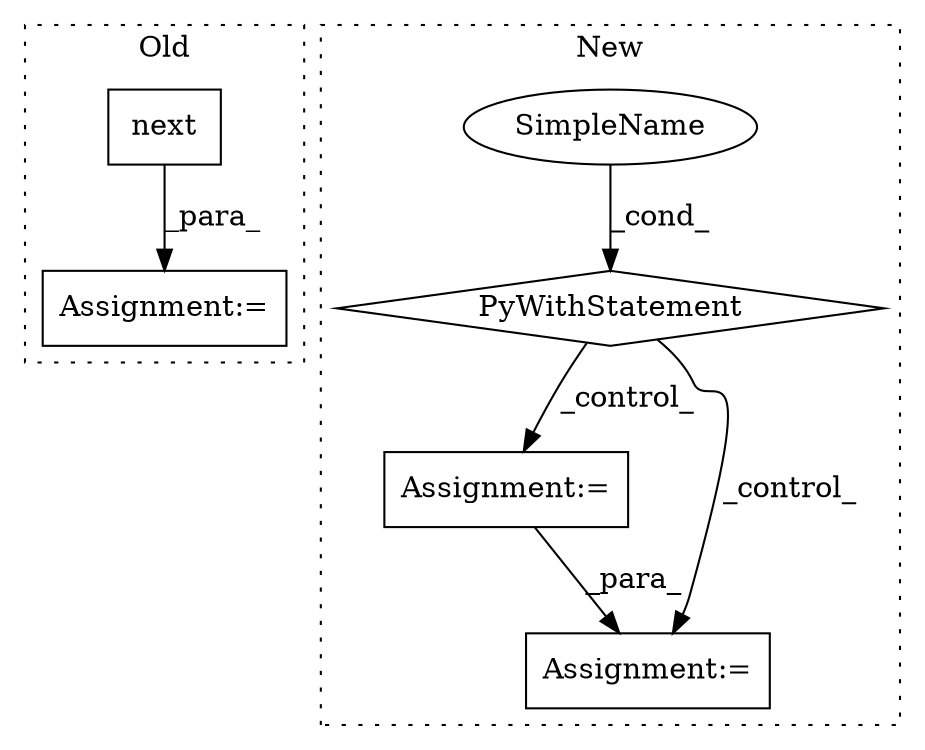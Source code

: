 digraph G {
subgraph cluster0 {
1 [label="next" a="32" s="2188" l="6" shape="box"];
5 [label="Assignment:=" a="7" s="2180" l="1" shape="box"];
label = "Old";
style="dotted";
}
subgraph cluster1 {
2 [label="PyWithStatement" a="104" s="2135,2159" l="10,2" shape="diamond"];
3 [label="Assignment:=" a="7" s="2176" l="1" shape="box"];
4 [label="SimpleName" a="42" s="" l="" shape="ellipse"];
6 [label="Assignment:=" a="7" s="2185,2269" l="57,2" shape="box"];
label = "New";
style="dotted";
}
1 -> 5 [label="_para_"];
2 -> 3 [label="_control_"];
2 -> 6 [label="_control_"];
3 -> 6 [label="_para_"];
4 -> 2 [label="_cond_"];
}